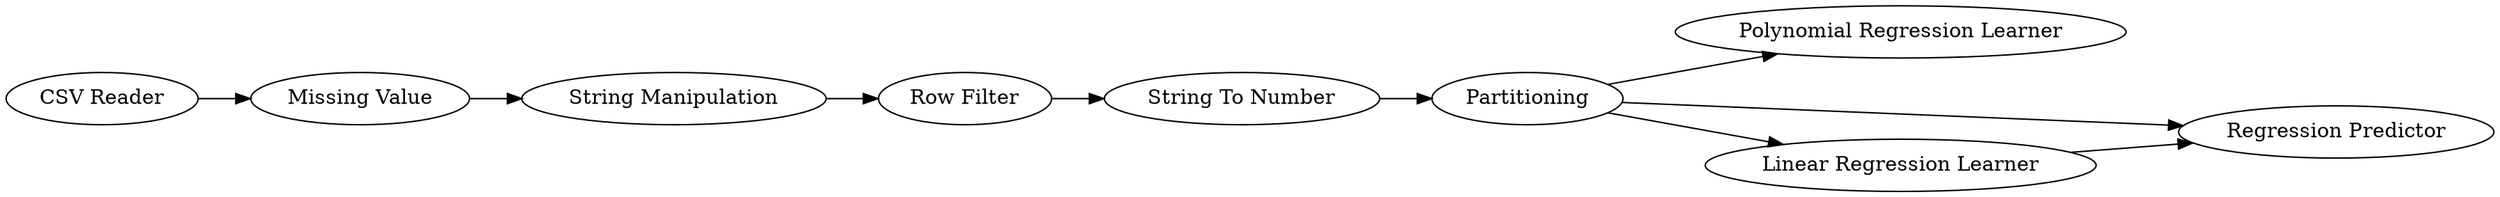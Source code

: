 digraph {
	3 -> 9
	13 -> 15
	12 -> 13
	13 -> 14
	11 -> 14
	9 -> 12
	1 -> 2
	2 -> 3
	13 -> 11
	13 [label=Partitioning]
	1 [label="CSV Reader"]
	9 [label="Row Filter"]
	11 [label="Linear Regression Learner"]
	15 [label="Polynomial Regression Learner"]
	14 [label="Regression Predictor"]
	3 [label="String Manipulation"]
	2 [label="Missing Value"]
	12 [label="String To Number"]
	rankdir=LR
}
